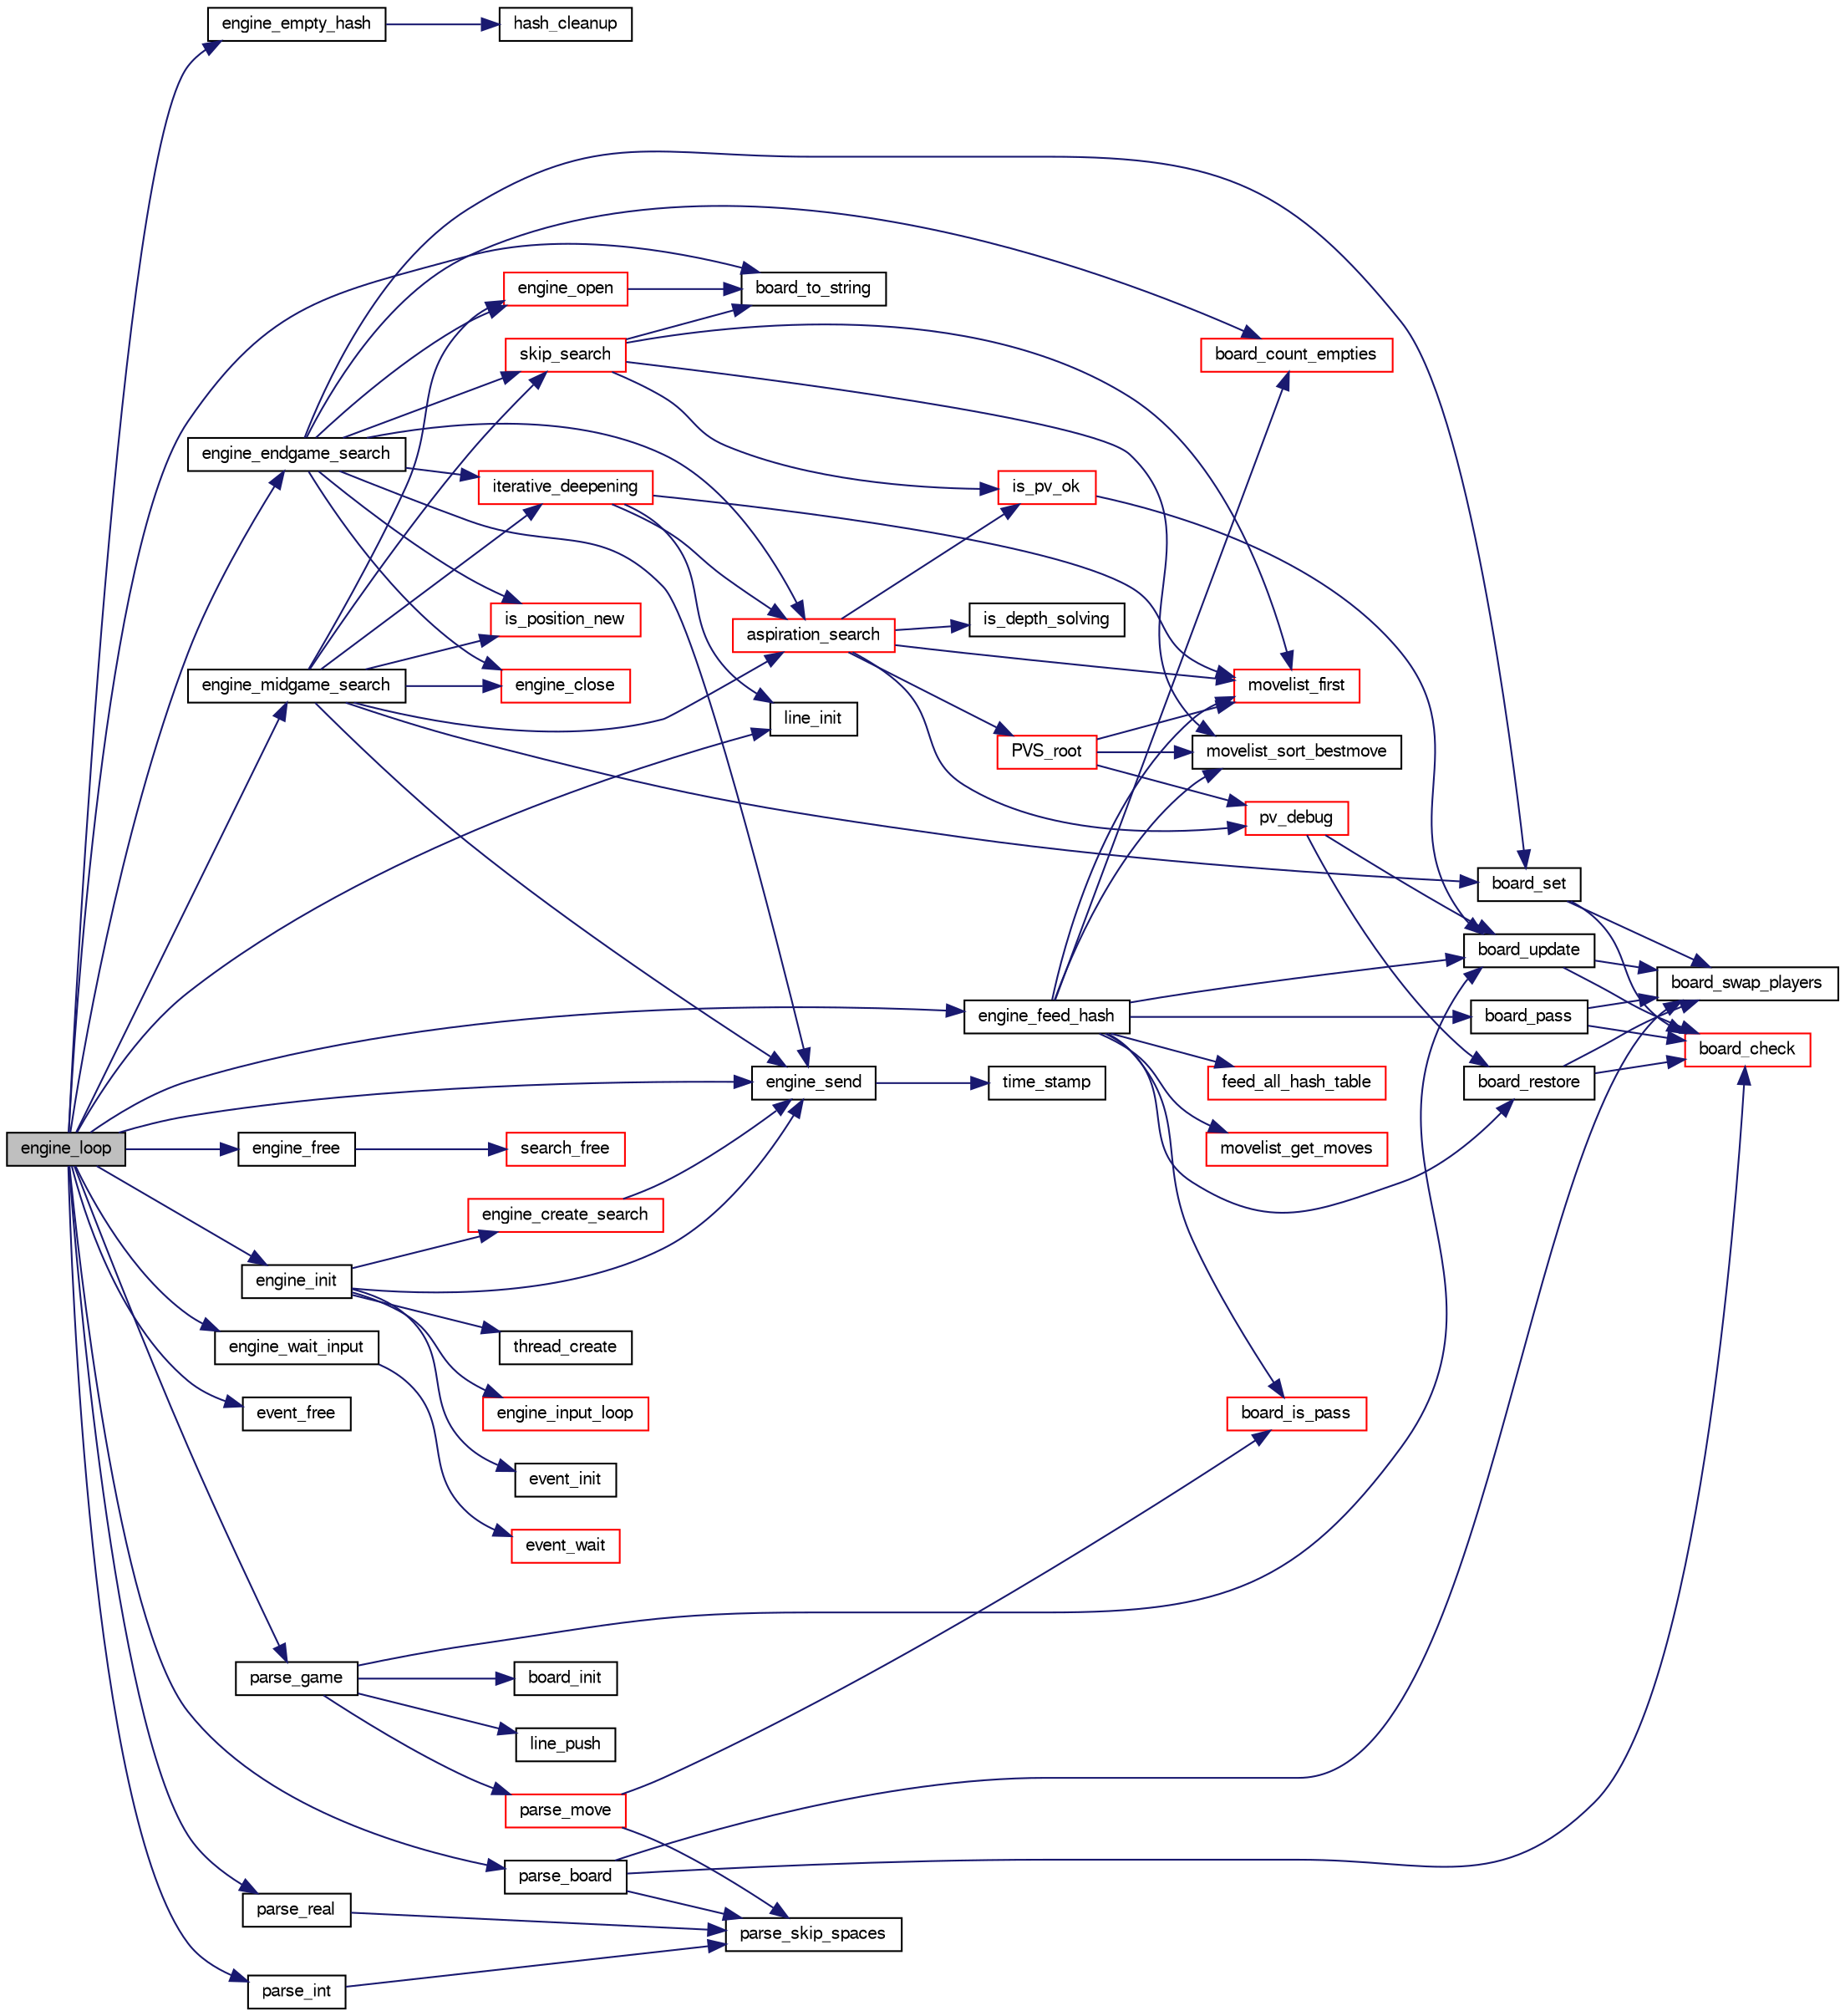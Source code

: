 digraph "engine_loop"
{
 // LATEX_PDF_SIZE
  bgcolor="transparent";
  edge [fontname="FreeSans",fontsize="10",labelfontname="FreeSans",labelfontsize="10"];
  node [fontname="FreeSans",fontsize="10",shape=record];
  rankdir="LR";
  Node1 [label="engine_loop",height=0.2,width=0.4,color="black", fillcolor="grey75", style="filled", fontcolor="black",tooltip="Loop event."];
  Node1 -> Node2 [color="midnightblue",fontsize="10",style="solid",fontname="FreeSans"];
  Node2 [label="board_to_string",height=0.2,width=0.4,color="black",URL="$board_8c.html#a5f43645a89dd567f64bc91de6fed5b5a",tooltip="convert the to a compact string."];
  Node1 -> Node3 [color="midnightblue",fontsize="10",style="solid",fontname="FreeSans"];
  Node3 [label="engine_empty_hash",height=0.2,width=0.4,color="black",URL="$cassio_8c.html#aad04e6933028da183502b408d9527c18",tooltip="Empty (ie completely clear) the engine hash table."];
  Node3 -> Node4 [color="midnightblue",fontsize="10",style="solid",fontname="FreeSans"];
  Node4 [label="hash_cleanup",height=0.2,width=0.4,color="black",URL="$hash-lock-free_8c.html#aab69792f6f434c8466eca07c469850f1",tooltip="Clear the hashtable."];
  Node1 -> Node5 [color="midnightblue",fontsize="10",style="solid",fontname="FreeSans"];
  Node5 [label="engine_endgame_search",height=0.2,width=0.4,color="black",URL="$cassio_8c.html#a59118e647ced4f05560b431b30ad73b9",tooltip="Endgame search."];
  Node5 -> Node6 [color="midnightblue",fontsize="10",style="solid",fontname="FreeSans"];
  Node6 [label="aspiration_search",height=0.2,width=0.4,color="red",URL="$root_8c.html#ad7e7acc5e26be0248b45eff34678ee3b",tooltip="Aspiration window."];
  Node6 -> Node7 [color="midnightblue",fontsize="10",style="solid",fontname="FreeSans"];
  Node7 [label="is_depth_solving",height=0.2,width=0.4,color="black",URL="$search_8c.html#a8372c0d0d446931ba41cea7ff102e8dd",tooltip="Check if final score use pv_extension or is solved."];
  Node6 -> Node8 [color="midnightblue",fontsize="10",style="solid",fontname="FreeSans"];
  Node8 [label="is_pv_ok",height=0.2,width=0.4,color="red",URL="$root_8c.html#aad3b11df7961fdacf736ebf3d99f92db",tooltip="Check if PV is ok."];
  Node8 -> Node15 [color="midnightblue",fontsize="10",style="solid",fontname="FreeSans"];
  Node15 [label="board_update",height=0.2,width=0.4,color="black",URL="$board_8c.html#a2d24dea46d67d71b1d9fe9f515d8d675",tooltip="Update a board."];
  Node15 -> Node16 [color="midnightblue",fontsize="10",style="solid",fontname="FreeSans"];
  Node16 [label="board_check",height=0.2,width=0.4,color="red",URL="$board_8c.html#a849436f17b60e89ed91f8e5013ed9d04",tooltip="Check board consistency."];
  Node15 -> Node23 [color="midnightblue",fontsize="10",style="solid",fontname="FreeSans"];
  Node23 [label="board_swap_players",height=0.2,width=0.4,color="black",URL="$board_8c.html#a4d389fb0245969a39744349230ce7703",tooltip="Swap players."];
  Node6 -> Node26 [color="midnightblue",fontsize="10",style="solid",fontname="FreeSans"];
  Node26 [label="movelist_first",height=0.2,width=0.4,color="red",URL="$move_8c.html#a344c538364b7077c15a57c8ec0c4a947",tooltip="Return the first move of the list."];
  Node6 -> Node28 [color="midnightblue",fontsize="10",style="solid",fontname="FreeSans"];
  Node28 [label="pv_debug",height=0.2,width=0.4,color="red",URL="$root_8c.html#a8441d8c906b98e56eb99fcb351ce6a14",tooltip="Debug PV."];
  Node28 -> Node29 [color="midnightblue",fontsize="10",style="solid",fontname="FreeSans"];
  Node29 [label="board_restore",height=0.2,width=0.4,color="black",URL="$board_8c.html#a101af447b84baa302b94c56822618f22",tooltip="Restore a board."];
  Node29 -> Node16 [color="midnightblue",fontsize="10",style="solid",fontname="FreeSans"];
  Node29 -> Node23 [color="midnightblue",fontsize="10",style="solid",fontname="FreeSans"];
  Node28 -> Node15 [color="midnightblue",fontsize="10",style="solid",fontname="FreeSans"];
  Node6 -> Node31 [color="midnightblue",fontsize="10",style="solid",fontname="FreeSans"];
  Node31 [label="PVS_root",height=0.2,width=0.4,color="red",URL="$root_8c.html#a1367650ce57b9632f862da187074edb7",tooltip="Principal Variation Search algorithm at the root of the tree."];
  Node31 -> Node26 [color="midnightblue",fontsize="10",style="solid",fontname="FreeSans"];
  Node31 -> Node45 [color="midnightblue",fontsize="10",style="solid",fontname="FreeSans"];
  Node45 [label="movelist_sort_bestmove",height=0.2,width=0.4,color="black",URL="$move_8c.html#ad2306536a14105505fff95ceff97a0e0",tooltip="Sort a move as best."];
  Node31 -> Node28 [color="midnightblue",fontsize="10",style="solid",fontname="FreeSans"];
  Node5 -> Node150 [color="midnightblue",fontsize="10",style="solid",fontname="FreeSans"];
  Node150 [label="board_count_empties",height=0.2,width=0.4,color="red",URL="$board_8c.html#a35de0f1560f069cd442105c319df2c15",tooltip="Check if the game is over."];
  Node5 -> Node151 [color="midnightblue",fontsize="10",style="solid",fontname="FreeSans"];
  Node151 [label="board_set",height=0.2,width=0.4,color="black",URL="$board_8c.html#ac0093f2761e80a495d781b41e7b5a703",tooltip="Set a board from a string description."];
  Node151 -> Node16 [color="midnightblue",fontsize="10",style="solid",fontname="FreeSans"];
  Node151 -> Node23 [color="midnightblue",fontsize="10",style="solid",fontname="FreeSans"];
  Node5 -> Node152 [color="midnightblue",fontsize="10",style="solid",fontname="FreeSans"];
  Node152 [label="engine_close",height=0.2,width=0.4,color="red",URL="$cassio_8c.html#a342856ac4315f73ed0e434ee48b0eb71",tooltip="Finalize search."];
  Node5 -> Node158 [color="midnightblue",fontsize="10",style="solid",fontname="FreeSans"];
  Node158 [label="engine_open",height=0.2,width=0.4,color="red",URL="$cassio_8c.html#a9ff171085ccae4be6241cd583028adcf",tooltip="Open search engine."];
  Node158 -> Node2 [color="midnightblue",fontsize="10",style="solid",fontname="FreeSans"];
  Node5 -> Node154 [color="midnightblue",fontsize="10",style="solid",fontname="FreeSans"];
  Node154 [label="engine_send",height=0.2,width=0.4,color="black",URL="$cassio_8c.html#afe0305f2a8b426ca767c7b2f128c53af",tooltip="Send a message on stdout."];
  Node154 -> Node155 [color="midnightblue",fontsize="10",style="solid",fontname="FreeSans"];
  Node155 [label="time_stamp",height=0.2,width=0.4,color="black",URL="$util_8c.html#a24bf37cbb71f6a0ce700fc72741d6016",tooltip="Print local time."];
  Node5 -> Node166 [color="midnightblue",fontsize="10",style="solid",fontname="FreeSans"];
  Node166 [label="is_position_new",height=0.2,width=0.4,color="red",URL="$cassio_8c.html#a8e140d120e3d7fdf016b1a7df2733774",tooltip=" "];
  Node5 -> Node167 [color="midnightblue",fontsize="10",style="solid",fontname="FreeSans"];
  Node167 [label="iterative_deepening",height=0.2,width=0.4,color="red",URL="$root_8c.html#a0e77250a21e5f5d70917a5356c22f5f3",tooltip="Iterative deepening."];
  Node167 -> Node6 [color="midnightblue",fontsize="10",style="solid",fontname="FreeSans"];
  Node167 -> Node108 [color="midnightblue",fontsize="10",style="solid",fontname="FreeSans"];
  Node108 [label="line_init",height=0.2,width=0.4,color="black",URL="$move_8c.html#a833b8b36407a601e79b24179cbebbef8",tooltip="Initialize a sequence of moves."];
  Node167 -> Node26 [color="midnightblue",fontsize="10",style="solid",fontname="FreeSans"];
  Node5 -> Node172 [color="midnightblue",fontsize="10",style="solid",fontname="FreeSans"];
  Node172 [label="skip_search",height=0.2,width=0.4,color="red",URL="$cassio_8c.html#a9d4678777a6a7d2828934b2c8f0dc182",tooltip="Check if a search has already been done here."];
  Node172 -> Node2 [color="midnightblue",fontsize="10",style="solid",fontname="FreeSans"];
  Node172 -> Node8 [color="midnightblue",fontsize="10",style="solid",fontname="FreeSans"];
  Node172 -> Node26 [color="midnightblue",fontsize="10",style="solid",fontname="FreeSans"];
  Node172 -> Node45 [color="midnightblue",fontsize="10",style="solid",fontname="FreeSans"];
  Node1 -> Node173 [color="midnightblue",fontsize="10",style="solid",fontname="FreeSans"];
  Node173 [label="engine_feed_hash",height=0.2,width=0.4,color="black",URL="$cassio_8c.html#ae2cc32f6d429a43d8a5b05db74112cc1",tooltip="feed hash table"];
  Node173 -> Node150 [color="midnightblue",fontsize="10",style="solid",fontname="FreeSans"];
  Node173 -> Node174 [color="midnightblue",fontsize="10",style="solid",fontname="FreeSans"];
  Node174 [label="board_is_pass",height=0.2,width=0.4,color="red",URL="$board_8c.html#a7bd9c47885415e0ae2aed4fb2f8cb241",tooltip="Check if current player should pass."];
  Node173 -> Node89 [color="midnightblue",fontsize="10",style="solid",fontname="FreeSans"];
  Node89 [label="board_pass",height=0.2,width=0.4,color="black",URL="$board_8c.html#ac353cc1821e12d2aeba8eefe5cf92b46",tooltip="Passing move."];
  Node89 -> Node16 [color="midnightblue",fontsize="10",style="solid",fontname="FreeSans"];
  Node89 -> Node23 [color="midnightblue",fontsize="10",style="solid",fontname="FreeSans"];
  Node173 -> Node29 [color="midnightblue",fontsize="10",style="solid",fontname="FreeSans"];
  Node173 -> Node15 [color="midnightblue",fontsize="10",style="solid",fontname="FreeSans"];
  Node173 -> Node175 [color="midnightblue",fontsize="10",style="solid",fontname="FreeSans"];
  Node175 [label="feed_all_hash_table",height=0.2,width=0.4,color="red",URL="$cassio_8c.html#a4453e7144441ab4f92cc449339d76d61",tooltip=" "];
  Node173 -> Node26 [color="midnightblue",fontsize="10",style="solid",fontname="FreeSans"];
  Node173 -> Node179 [color="midnightblue",fontsize="10",style="solid",fontname="FreeSans"];
  Node179 [label="movelist_get_moves",height=0.2,width=0.4,color="red",URL="$move_8c.html#ab65ffb220ecc487ec19c47920d22fea6",tooltip="Get moves from a position."];
  Node173 -> Node45 [color="midnightblue",fontsize="10",style="solid",fontname="FreeSans"];
  Node1 -> Node180 [color="midnightblue",fontsize="10",style="solid",fontname="FreeSans"];
  Node180 [label="engine_free",height=0.2,width=0.4,color="black",URL="$cassio_8c.html#ace9b54892acd610b69834a7c93c182de",tooltip="free resources allocated"];
  Node180 -> Node181 [color="midnightblue",fontsize="10",style="solid",fontname="FreeSans"];
  Node181 [label="search_free",height=0.2,width=0.4,color="red",URL="$search_8c.html#a40c54ba43b59f852d5a56836c1a1005f",tooltip="Free the search allocated ressource."];
  Node1 -> Node184 [color="midnightblue",fontsize="10",style="solid",fontname="FreeSans"];
  Node184 [label="engine_init",height=0.2,width=0.4,color="black",URL="$cassio_8c.html#ab072fb80ef54455dae0b96a71d5ee845",tooltip="Create a new Othello engine."];
  Node184 -> Node185 [color="midnightblue",fontsize="10",style="solid",fontname="FreeSans"];
  Node185 [label="engine_create_search",height=0.2,width=0.4,color="red",URL="$cassio_8c.html#a11a5cdab7fa3b7498c05a4e9c24301ba",tooltip="Create engine search."];
  Node185 -> Node154 [color="midnightblue",fontsize="10",style="solid",fontname="FreeSans"];
  Node184 -> Node202 [color="midnightblue",fontsize="10",style="solid",fontname="FreeSans"];
  Node202 [label="engine_input_loop",height=0.2,width=0.4,color="red",URL="$cassio_8c.html#a3a3dca65e82e7e3e8d6c0de91b8bc4b7",tooltip="Read event loop."];
  Node184 -> Node154 [color="midnightblue",fontsize="10",style="solid",fontname="FreeSans"];
  Node184 -> Node212 [color="midnightblue",fontsize="10",style="solid",fontname="FreeSans"];
  Node212 [label="event_init",height=0.2,width=0.4,color="black",URL="$event_8c.html#a73a18d2915518cf3ab65224e1736d196",tooltip="Initialize a message event."];
  Node184 -> Node197 [color="midnightblue",fontsize="10",style="solid",fontname="FreeSans"];
  Node197 [label="thread_create",height=0.2,width=0.4,color="black",URL="$util_8c.html#a5135c80b00fc096aff7c6b2d89020cc8",tooltip="Create a thread."];
  Node1 -> Node213 [color="midnightblue",fontsize="10",style="solid",fontname="FreeSans"];
  Node213 [label="engine_midgame_search",height=0.2,width=0.4,color="black",URL="$cassio_8c.html#a71ebe2bfb187238a48c94edd82cb3024",tooltip="Midgame search."];
  Node213 -> Node6 [color="midnightblue",fontsize="10",style="solid",fontname="FreeSans"];
  Node213 -> Node151 [color="midnightblue",fontsize="10",style="solid",fontname="FreeSans"];
  Node213 -> Node152 [color="midnightblue",fontsize="10",style="solid",fontname="FreeSans"];
  Node213 -> Node158 [color="midnightblue",fontsize="10",style="solid",fontname="FreeSans"];
  Node213 -> Node154 [color="midnightblue",fontsize="10",style="solid",fontname="FreeSans"];
  Node213 -> Node166 [color="midnightblue",fontsize="10",style="solid",fontname="FreeSans"];
  Node213 -> Node167 [color="midnightblue",fontsize="10",style="solid",fontname="FreeSans"];
  Node213 -> Node172 [color="midnightblue",fontsize="10",style="solid",fontname="FreeSans"];
  Node1 -> Node154 [color="midnightblue",fontsize="10",style="solid",fontname="FreeSans"];
  Node1 -> Node214 [color="midnightblue",fontsize="10",style="solid",fontname="FreeSans"];
  Node214 [label="engine_wait_input",height=0.2,width=0.4,color="black",URL="$cassio_8c.html#a36f07e28d44d522ac8aaa5d846a3c473",tooltip="Engine wait input."];
  Node214 -> Node215 [color="midnightblue",fontsize="10",style="solid",fontname="FreeSans"];
  Node215 [label="event_wait",height=0.2,width=0.4,color="red",URL="$event_8c.html#a8edd2e244fab231ca29727da94476c48",tooltip="Wait input."];
  Node1 -> Node220 [color="midnightblue",fontsize="10",style="solid",fontname="FreeSans"];
  Node220 [label="event_free",height=0.2,width=0.4,color="black",URL="$event_8c.html#aab2a250b15fbac6f46d42938651ff648",tooltip="Free a message event."];
  Node1 -> Node108 [color="midnightblue",fontsize="10",style="solid",fontname="FreeSans"];
  Node1 -> Node221 [color="midnightblue",fontsize="10",style="solid",fontname="FreeSans"];
  Node221 [label="parse_board",height=0.2,width=0.4,color="black",URL="$util_8c.html#aaec4d07ae982caba230496fd8e8dd664",tooltip="Parse a board."];
  Node221 -> Node16 [color="midnightblue",fontsize="10",style="solid",fontname="FreeSans"];
  Node221 -> Node23 [color="midnightblue",fontsize="10",style="solid",fontname="FreeSans"];
  Node221 -> Node208 [color="midnightblue",fontsize="10",style="solid",fontname="FreeSans"];
  Node208 [label="parse_skip_spaces",height=0.2,width=0.4,color="black",URL="$util_8c.html#a35508e8fcec689d875231b2f93fbe4a5",tooltip="Skip spaces."];
  Node1 -> Node222 [color="midnightblue",fontsize="10",style="solid",fontname="FreeSans"];
  Node222 [label="parse_game",height=0.2,width=0.4,color="black",URL="$util_8c.html#afb84a77df082fe4e220b565ce9c4aec8",tooltip="Parse a sequence of moves."];
  Node222 -> Node223 [color="midnightblue",fontsize="10",style="solid",fontname="FreeSans"];
  Node223 [label="board_init",height=0.2,width=0.4,color="black",URL="$board_8c.html#a6c63848863d9887a6b400f4bc678f31d",tooltip="Set a board to the starting position."];
  Node222 -> Node15 [color="midnightblue",fontsize="10",style="solid",fontname="FreeSans"];
  Node222 -> Node111 [color="midnightblue",fontsize="10",style="solid",fontname="FreeSans"];
  Node111 [label="line_push",height=0.2,width=0.4,color="black",URL="$move_8c.html#a1781d0a89d5c0c8831bb7eb845d19976",tooltip="Add a move to the sequence."];
  Node222 -> Node224 [color="midnightblue",fontsize="10",style="solid",fontname="FreeSans"];
  Node224 [label="parse_move",height=0.2,width=0.4,color="red",URL="$util_8c.html#a884a11a33617c84b09855af421acc30d",tooltip="Parse a move."];
  Node224 -> Node174 [color="midnightblue",fontsize="10",style="solid",fontname="FreeSans"];
  Node224 -> Node208 [color="midnightblue",fontsize="10",style="solid",fontname="FreeSans"];
  Node1 -> Node227 [color="midnightblue",fontsize="10",style="solid",fontname="FreeSans"];
  Node227 [label="parse_int",height=0.2,width=0.4,color="black",URL="$util_8c.html#a0fad57b1fd6851c6cde5258a897b7a61",tooltip="Parse an integer."];
  Node227 -> Node208 [color="midnightblue",fontsize="10",style="solid",fontname="FreeSans"];
  Node1 -> Node228 [color="midnightblue",fontsize="10",style="solid",fontname="FreeSans"];
  Node228 [label="parse_real",height=0.2,width=0.4,color="black",URL="$util_8c.html#a6afb4032b94c4505472fe147fa9a7d37",tooltip="Parse a real number (as a double floating point)."];
  Node228 -> Node208 [color="midnightblue",fontsize="10",style="solid",fontname="FreeSans"];
}
